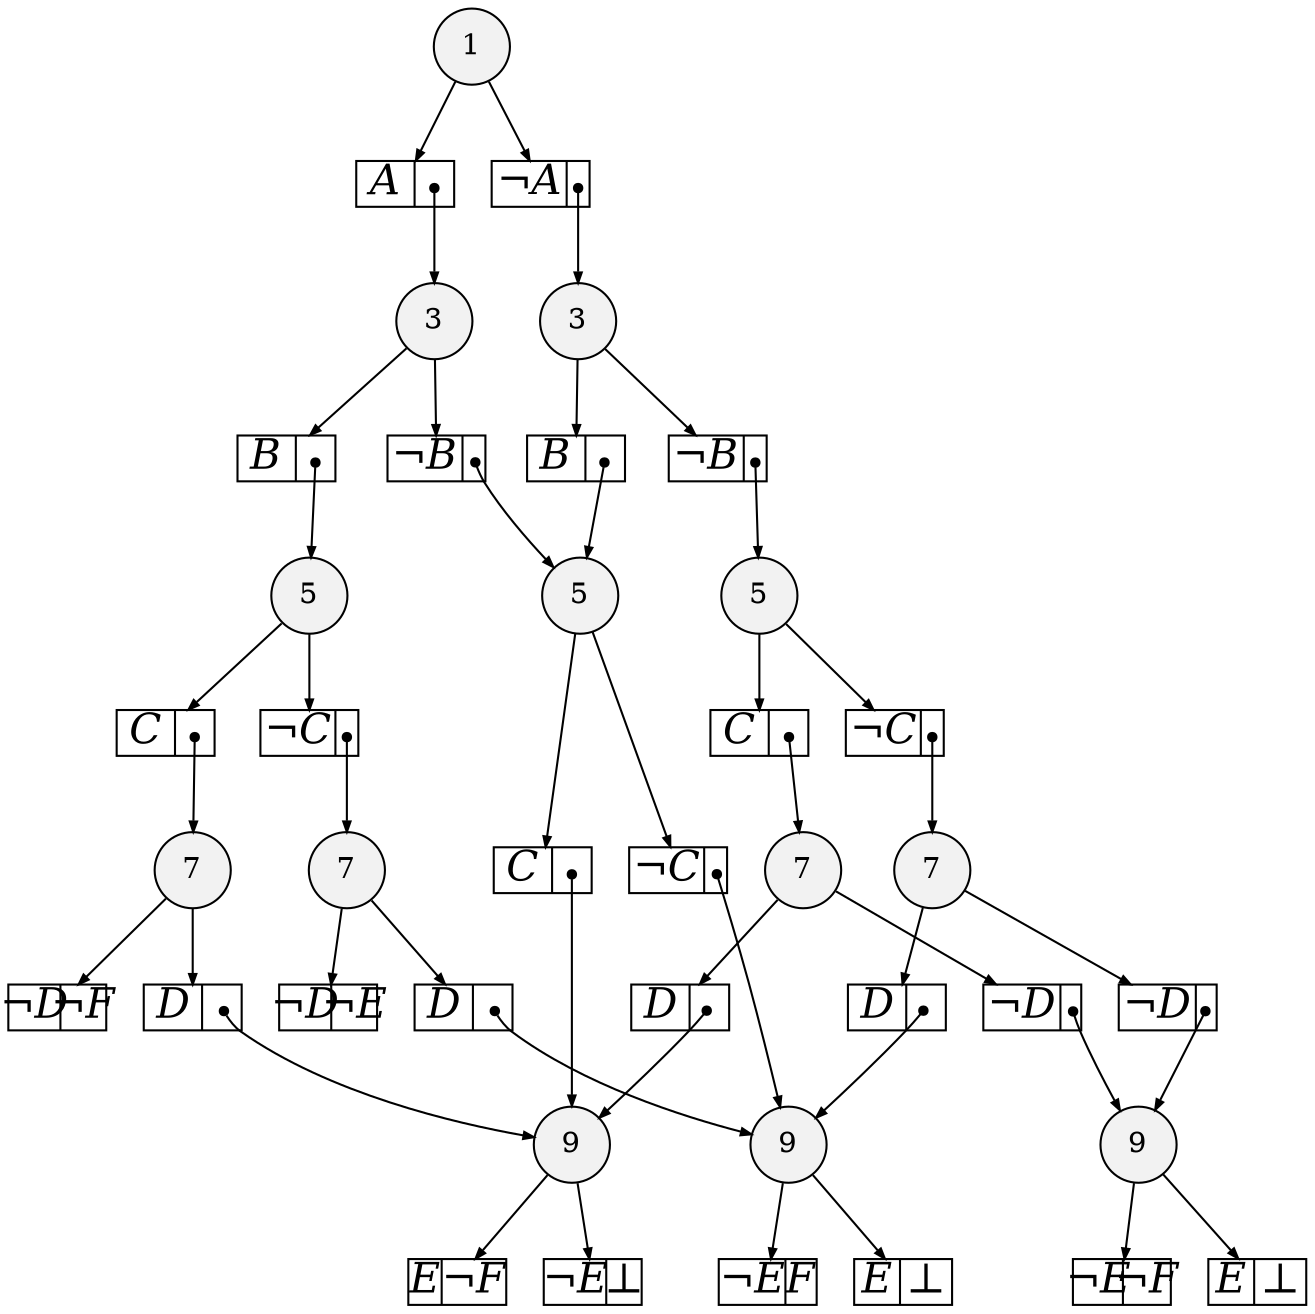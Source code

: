 
digraph sdd {

overlap=false

{rank=same; n277 n276 n273 }
{rank=same; n49662 n49610 n41647 n41643 }
{rank=same; n49706 n41775 n41773 }
{rank=same; n49707 n49705 }
{rank=same; n49708 }

n277 [label= "9",style=filled,fillcolor=gray95,shape=circle,height=.25,width=.25]; 
n277e0
      [label= "<L>E|<R>&not;F",
      shape=record,
      fontsize=20,
      fontname="Times-Italic",
      fillcolor=white,
      style=filled,
      fixedsize=true,
      height=.30, 
      width=.65];

n277->n277e0 [arrowsize=.50];
n277e1
      [label= "<L>&not;E|<R>&#8869;",
      shape=record,
      fontsize=20,
      fontname="Times-Italic",
      fillcolor=white,
      style=filled,
      fixedsize=true,
      height=.30, 
      width=.65];

n277->n277e1 [arrowsize=.50];
n276 [label= "9",style=filled,fillcolor=gray95,shape=circle,height=.25,width=.25]; 
n276e0
      [label= "<L>&not;E|<R>F",
      shape=record,
      fontsize=20,
      fontname="Times-Italic",
      fillcolor=white,
      style=filled,
      fixedsize=true,
      height=.30, 
      width=.65];

n276->n276e0 [arrowsize=.50];
n276e1
      [label= "<L>E|<R>&#8869;",
      shape=record,
      fontsize=20,
      fontname="Times-Italic",
      fillcolor=white,
      style=filled,
      fixedsize=true,
      height=.30, 
      width=.65];

n276->n276e1 [arrowsize=.50];
n273 [label= "9",style=filled,fillcolor=gray95,shape=circle,height=.25,width=.25]; 
n273e0
      [label= "<L>&not;E|<R>&not;F",
      shape=record,
      fontsize=20,
      fontname="Times-Italic",
      fillcolor=white,
      style=filled,
      fixedsize=true,
      height=.30, 
      width=.65];

n273->n273e0 [arrowsize=.50];
n273e1
      [label= "<L>E|<R>&#8869;",
      shape=record,
      fontsize=20,
      fontname="Times-Italic",
      fillcolor=white,
      style=filled,
      fixedsize=true,
      height=.30, 
      width=.65];

n273->n273e1 [arrowsize=.50];
n49662 [label= "7",style=filled,fillcolor=gray95,shape=circle,height=.25,width=.25]; 
n49662e0
      [label= "<L>D|<R>",
      shape=record,
      fontsize=20,
      fontname="Times-Italic",
      fillcolor=white,
      style=filled,
      fixedsize=true,
      height=.30, 
      width=.65];

n49662->n49662e0 [arrowsize=.50];
n49662e0:R:c->n277 [arrowsize=.50,tailclip=false,arrowtail=dot,dir=both];
n49662e1
      [label= "<L>&not;D|<R>&not;F",
      shape=record,
      fontsize=20,
      fontname="Times-Italic",
      fillcolor=white,
      style=filled,
      fixedsize=true,
      height=.30, 
      width=.65];

n49662->n49662e1 [arrowsize=.50];
n49610 [label= "7",style=filled,fillcolor=gray95,shape=circle,height=.25,width=.25]; 
n49610e0
      [label= "<L>D|<R>",
      shape=record,
      fontsize=20,
      fontname="Times-Italic",
      fillcolor=white,
      style=filled,
      fixedsize=true,
      height=.30, 
      width=.65];

n49610->n49610e0 [arrowsize=.50];
n49610e0:R:c->n276 [arrowsize=.50,tailclip=false,arrowtail=dot,dir=both];
n49610e1
      [label= "<L>&not;D|<R>&not;E",
      shape=record,
      fontsize=20,
      fontname="Times-Italic",
      fillcolor=white,
      style=filled,
      fixedsize=true,
      height=.30, 
      width=.65];

n49610->n49610e1 [arrowsize=.50];
n41647 [label= "7",style=filled,fillcolor=gray95,shape=circle,height=.25,width=.25]; 
n41647e0
      [label= "<L>D|<R>",
      shape=record,
      fontsize=20,
      fontname="Times-Italic",
      fillcolor=white,
      style=filled,
      fixedsize=true,
      height=.30, 
      width=.65];

n41647->n41647e0 [arrowsize=.50];
n41647e0:R:c->n277 [arrowsize=.50,tailclip=false,arrowtail=dot,dir=both];
n41647e1
      [label= "<L>&not;D|<R>",
      shape=record,
      fontsize=20,
      fontname="Times-Italic",
      fillcolor=white,
      style=filled,
      fixedsize=true,
      height=.30, 
      width=.65];

n41647->n41647e1 [arrowsize=.50];
n41647e1:R:c->n273 [arrowsize=.50,tailclip=false,arrowtail=dot,dir=both];
n41643 [label= "7",style=filled,fillcolor=gray95,shape=circle,height=.25,width=.25]; 
n41643e0
      [label= "<L>D|<R>",
      shape=record,
      fontsize=20,
      fontname="Times-Italic",
      fillcolor=white,
      style=filled,
      fixedsize=true,
      height=.30, 
      width=.65];

n41643->n41643e0 [arrowsize=.50];
n41643e0:R:c->n276 [arrowsize=.50,tailclip=false,arrowtail=dot,dir=both];
n41643e1
      [label= "<L>&not;D|<R>",
      shape=record,
      fontsize=20,
      fontname="Times-Italic",
      fillcolor=white,
      style=filled,
      fixedsize=true,
      height=.30, 
      width=.65];

n41643->n41643e1 [arrowsize=.50];
n41643e1:R:c->n273 [arrowsize=.50,tailclip=false,arrowtail=dot,dir=both];
n49706 [label= "5",style=filled,fillcolor=gray95,shape=circle,height=.25,width=.25]; 
n49706e0
      [label= "<L>C|<R>",
      shape=record,
      fontsize=20,
      fontname="Times-Italic",
      fillcolor=white,
      style=filled,
      fixedsize=true,
      height=.30, 
      width=.65];

n49706->n49706e0 [arrowsize=.50];
n49706e0:R:c->n49662 [arrowsize=.50,tailclip=false,arrowtail=dot,dir=both];
n49706e1
      [label= "<L>&not;C|<R>",
      shape=record,
      fontsize=20,
      fontname="Times-Italic",
      fillcolor=white,
      style=filled,
      fixedsize=true,
      height=.30, 
      width=.65];

n49706->n49706e1 [arrowsize=.50];
n49706e1:R:c->n49610 [arrowsize=.50,tailclip=false,arrowtail=dot,dir=both];
n41775 [label= "5",style=filled,fillcolor=gray95,shape=circle,height=.25,width=.25]; 
n41775e0
      [label= "<L>C|<R>",
      shape=record,
      fontsize=20,
      fontname="Times-Italic",
      fillcolor=white,
      style=filled,
      fixedsize=true,
      height=.30, 
      width=.65];

n41775->n41775e0 [arrowsize=.50];
n41775e0:R:c->n277 [arrowsize=.50,tailclip=false,arrowtail=dot,dir=both];
n41775e1
      [label= "<L>&not;C|<R>",
      shape=record,
      fontsize=20,
      fontname="Times-Italic",
      fillcolor=white,
      style=filled,
      fixedsize=true,
      height=.30, 
      width=.65];

n41775->n41775e1 [arrowsize=.50];
n41775e1:R:c->n276 [arrowsize=.50,tailclip=false,arrowtail=dot,dir=both];
n41773 [label= "5",style=filled,fillcolor=gray95,shape=circle,height=.25,width=.25]; 
n41773e0
      [label= "<L>C|<R>",
      shape=record,
      fontsize=20,
      fontname="Times-Italic",
      fillcolor=white,
      style=filled,
      fixedsize=true,
      height=.30, 
      width=.65];

n41773->n41773e0 [arrowsize=.50];
n41773e0:R:c->n41647 [arrowsize=.50,tailclip=false,arrowtail=dot,dir=both];
n41773e1
      [label= "<L>&not;C|<R>",
      shape=record,
      fontsize=20,
      fontname="Times-Italic",
      fillcolor=white,
      style=filled,
      fixedsize=true,
      height=.30, 
      width=.65];

n41773->n41773e1 [arrowsize=.50];
n41773e1:R:c->n41643 [arrowsize=.50,tailclip=false,arrowtail=dot,dir=both];
n49707 [label= "3",style=filled,fillcolor=gray95,shape=circle,height=.25,width=.25]; 
n49707e0
      [label= "<L>B|<R>",
      shape=record,
      fontsize=20,
      fontname="Times-Italic",
      fillcolor=white,
      style=filled,
      fixedsize=true,
      height=.30, 
      width=.65];

n49707->n49707e0 [arrowsize=.50];
n49707e0:R:c->n49706 [arrowsize=.50,tailclip=false,arrowtail=dot,dir=both];
n49707e1
      [label= "<L>&not;B|<R>",
      shape=record,
      fontsize=20,
      fontname="Times-Italic",
      fillcolor=white,
      style=filled,
      fixedsize=true,
      height=.30, 
      width=.65];

n49707->n49707e1 [arrowsize=.50];
n49707e1:R:c->n41775 [arrowsize=.50,tailclip=false,arrowtail=dot,dir=both];
n49705 [label= "3",style=filled,fillcolor=gray95,shape=circle,height=.25,width=.25]; 
n49705e0
      [label= "<L>B|<R>",
      shape=record,
      fontsize=20,
      fontname="Times-Italic",
      fillcolor=white,
      style=filled,
      fixedsize=true,
      height=.30, 
      width=.65];

n49705->n49705e0 [arrowsize=.50];
n49705e0:R:c->n41775 [arrowsize=.50,tailclip=false,arrowtail=dot,dir=both];
n49705e1
      [label= "<L>&not;B|<R>",
      shape=record,
      fontsize=20,
      fontname="Times-Italic",
      fillcolor=white,
      style=filled,
      fixedsize=true,
      height=.30, 
      width=.65];

n49705->n49705e1 [arrowsize=.50];
n49705e1:R:c->n41773 [arrowsize=.50,tailclip=false,arrowtail=dot,dir=both];
n49708 [label= "1",style=filled,fillcolor=gray95,shape=circle,height=.25,width=.25]; 
n49708e0
      [label= "<L>A|<R>",
      shape=record,
      fontsize=20,
      fontname="Times-Italic",
      fillcolor=white,
      style=filled,
      fixedsize=true,
      height=.30, 
      width=.65];

n49708->n49708e0 [arrowsize=.50];
n49708e0:R:c->n49707 [arrowsize=.50,tailclip=false,arrowtail=dot,dir=both];
n49708e1
      [label= "<L>&not;A|<R>",
      shape=record,
      fontsize=20,
      fontname="Times-Italic",
      fillcolor=white,
      style=filled,
      fixedsize=true,
      height=.30, 
      width=.65];

n49708->n49708e1 [arrowsize=.50];
n49708e1:R:c->n49705 [arrowsize=.50,tailclip=false,arrowtail=dot,dir=both];


}